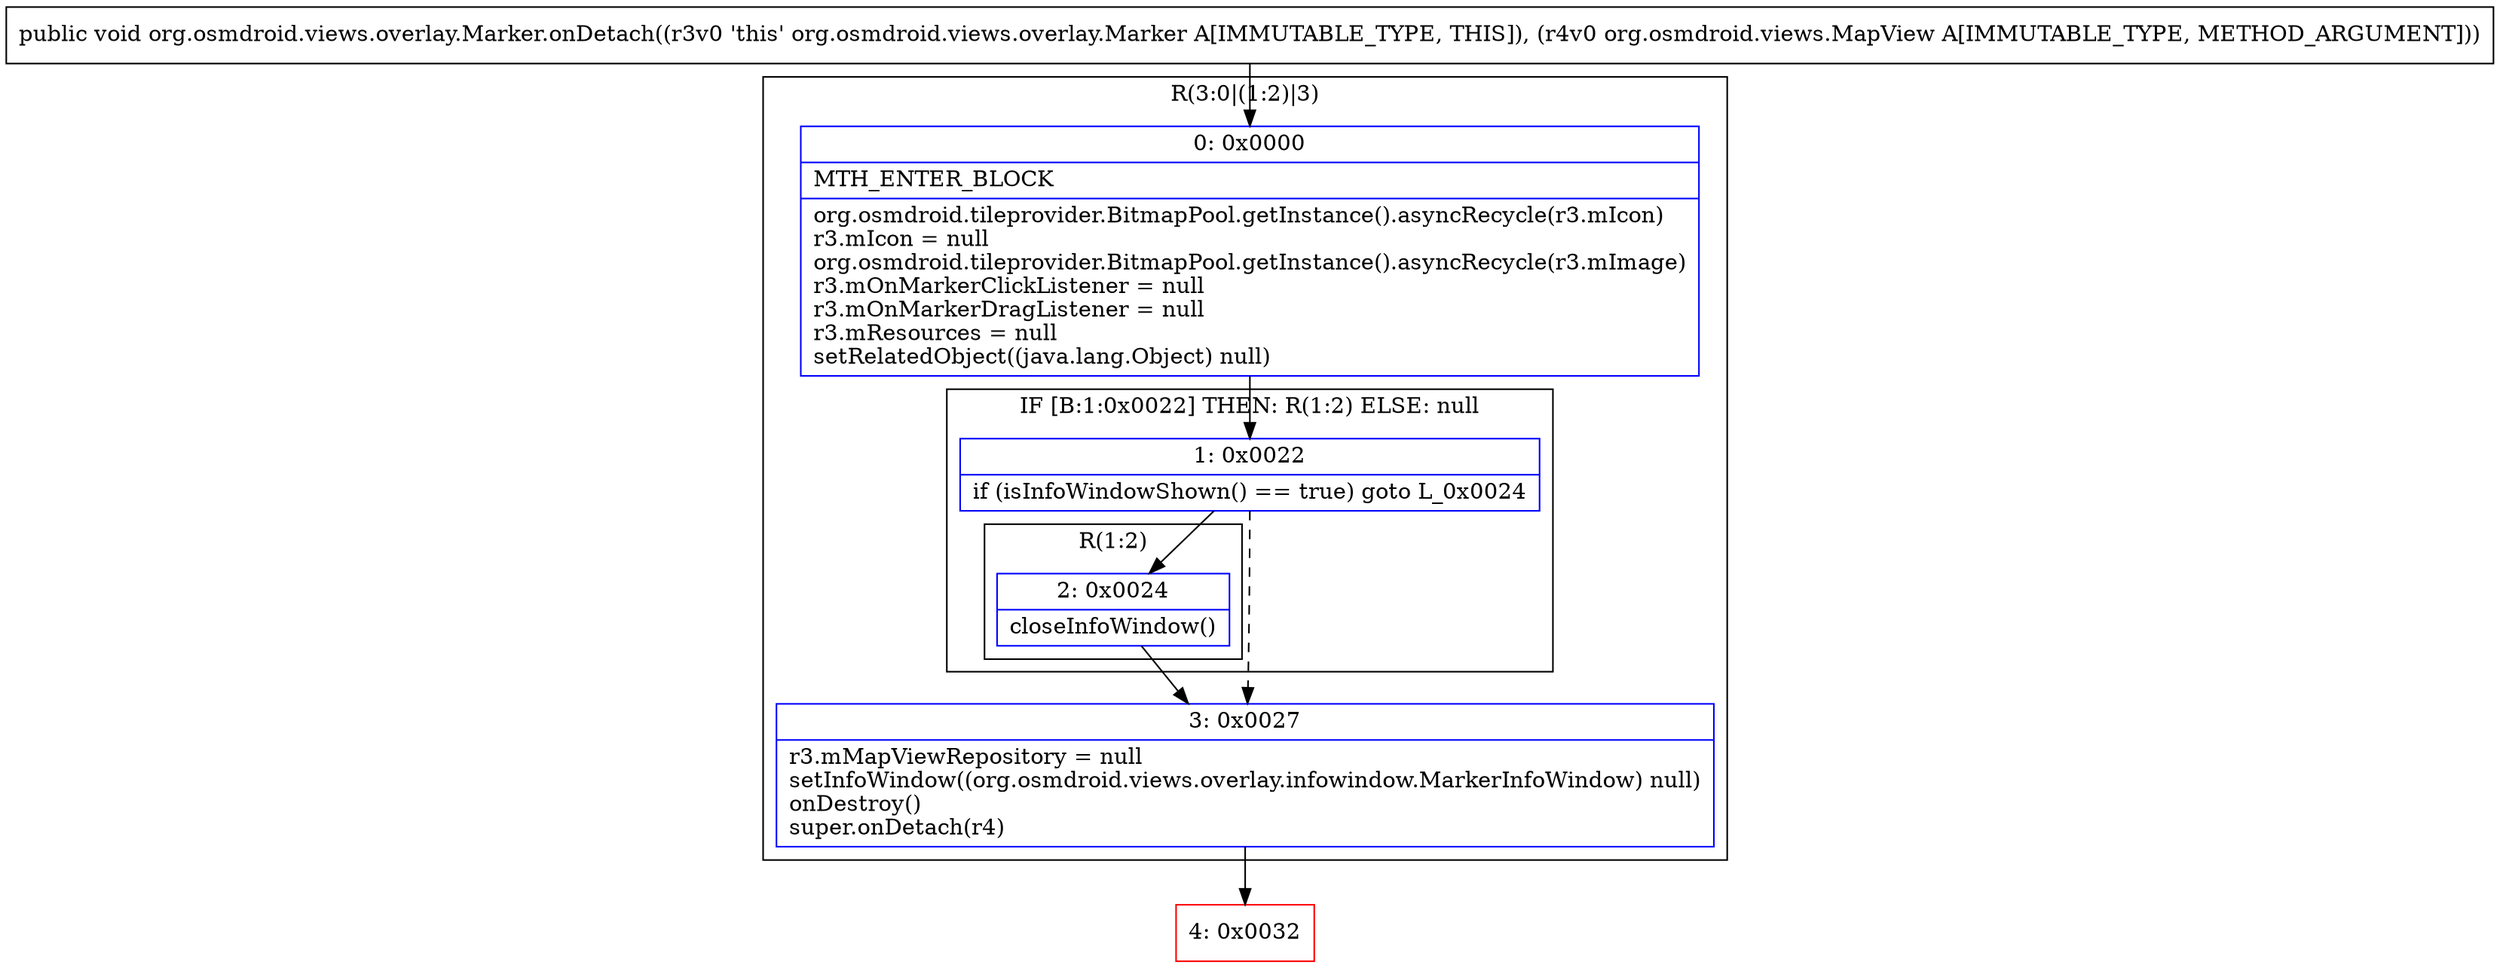 digraph "CFG fororg.osmdroid.views.overlay.Marker.onDetach(Lorg\/osmdroid\/views\/MapView;)V" {
subgraph cluster_Region_1067588044 {
label = "R(3:0|(1:2)|3)";
node [shape=record,color=blue];
Node_0 [shape=record,label="{0\:\ 0x0000|MTH_ENTER_BLOCK\l|org.osmdroid.tileprovider.BitmapPool.getInstance().asyncRecycle(r3.mIcon)\lr3.mIcon = null\lorg.osmdroid.tileprovider.BitmapPool.getInstance().asyncRecycle(r3.mImage)\lr3.mOnMarkerClickListener = null\lr3.mOnMarkerDragListener = null\lr3.mResources = null\lsetRelatedObject((java.lang.Object) null)\l}"];
subgraph cluster_IfRegion_448135006 {
label = "IF [B:1:0x0022] THEN: R(1:2) ELSE: null";
node [shape=record,color=blue];
Node_1 [shape=record,label="{1\:\ 0x0022|if (isInfoWindowShown() == true) goto L_0x0024\l}"];
subgraph cluster_Region_1535230092 {
label = "R(1:2)";
node [shape=record,color=blue];
Node_2 [shape=record,label="{2\:\ 0x0024|closeInfoWindow()\l}"];
}
}
Node_3 [shape=record,label="{3\:\ 0x0027|r3.mMapViewRepository = null\lsetInfoWindow((org.osmdroid.views.overlay.infowindow.MarkerInfoWindow) null)\lonDestroy()\lsuper.onDetach(r4)\l}"];
}
Node_4 [shape=record,color=red,label="{4\:\ 0x0032}"];
MethodNode[shape=record,label="{public void org.osmdroid.views.overlay.Marker.onDetach((r3v0 'this' org.osmdroid.views.overlay.Marker A[IMMUTABLE_TYPE, THIS]), (r4v0 org.osmdroid.views.MapView A[IMMUTABLE_TYPE, METHOD_ARGUMENT])) }"];
MethodNode -> Node_0;
Node_0 -> Node_1;
Node_1 -> Node_2;
Node_1 -> Node_3[style=dashed];
Node_2 -> Node_3;
Node_3 -> Node_4;
}

